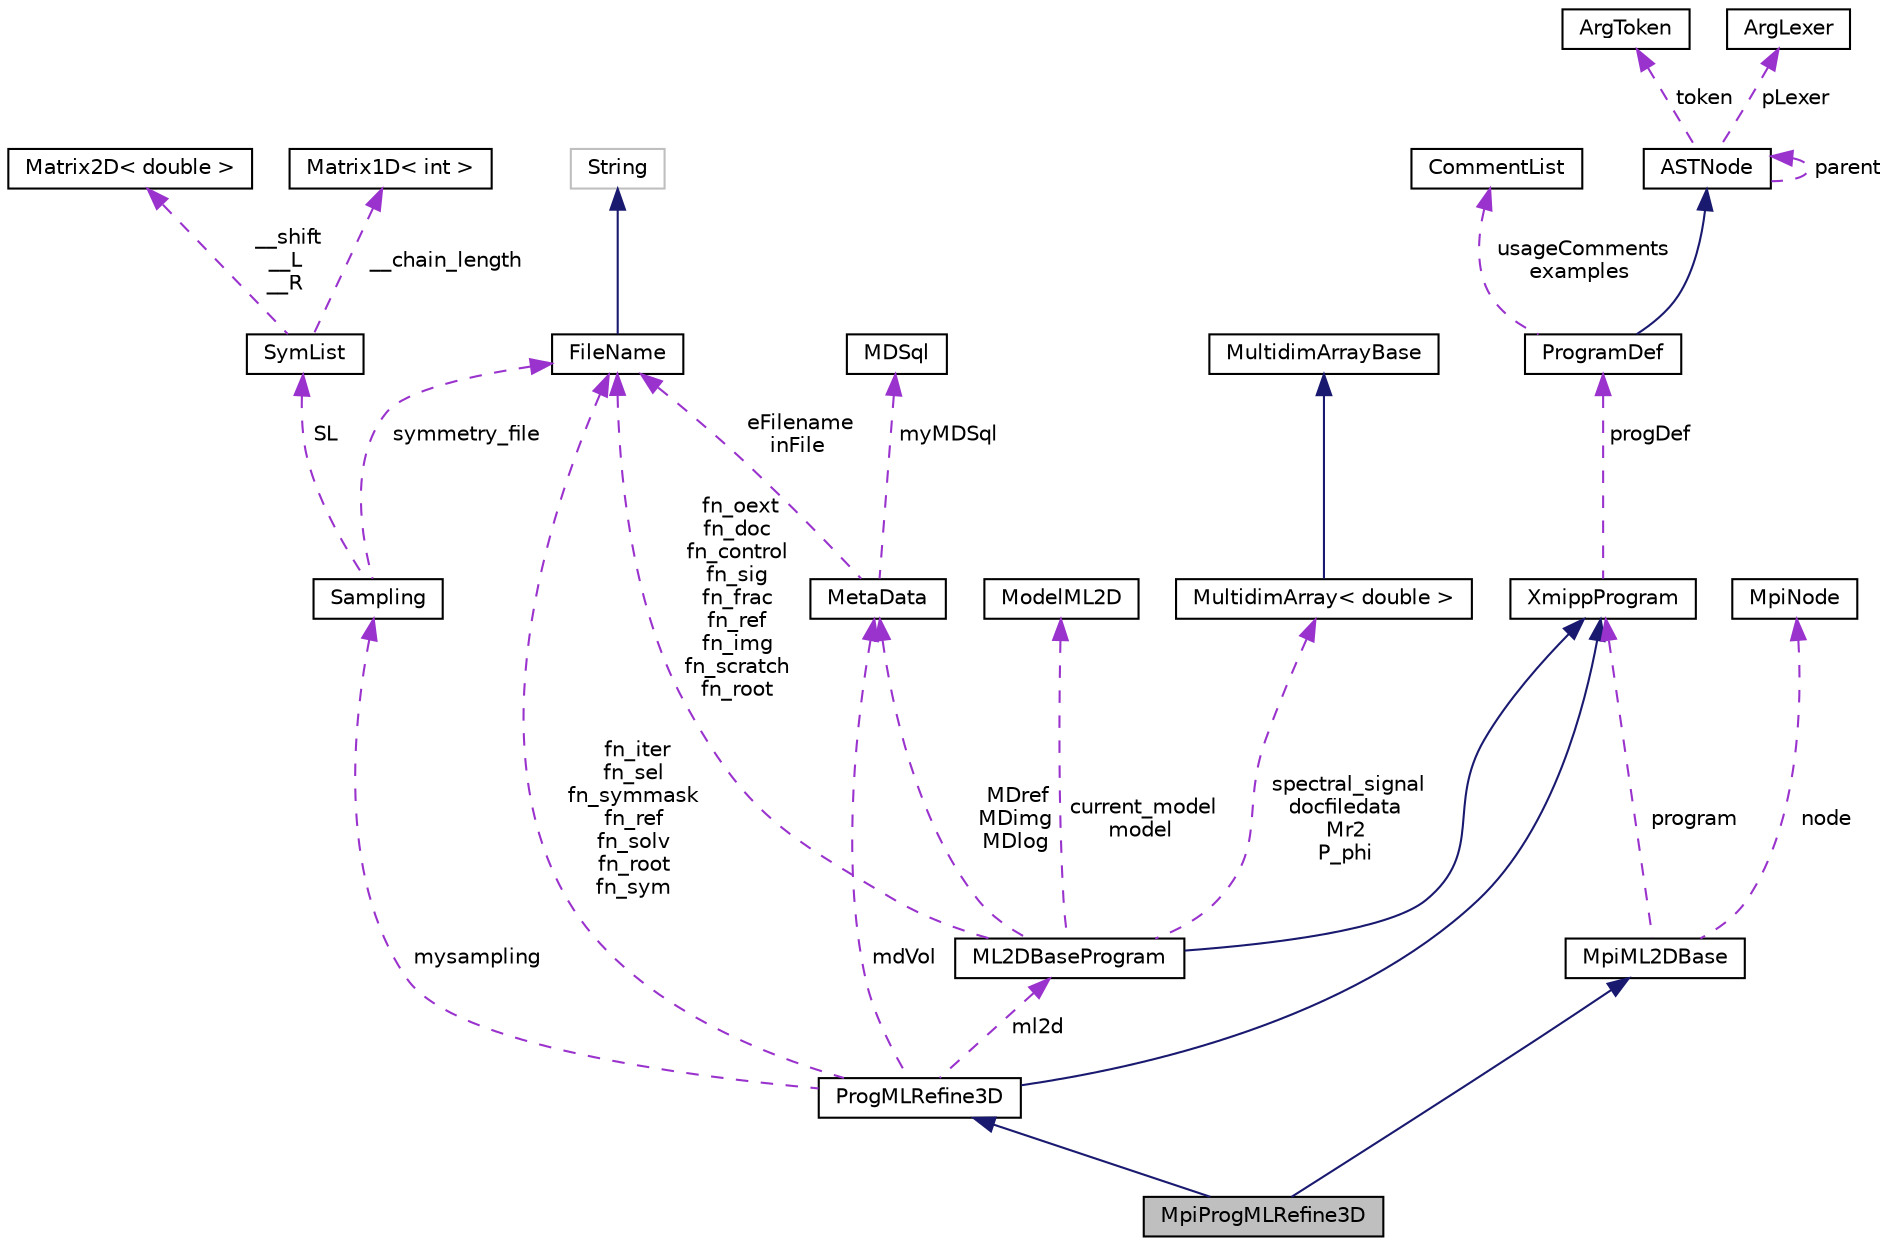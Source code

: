 digraph "MpiProgMLRefine3D"
{
  edge [fontname="Helvetica",fontsize="10",labelfontname="Helvetica",labelfontsize="10"];
  node [fontname="Helvetica",fontsize="10",shape=record];
  Node4 [label="MpiProgMLRefine3D",height=0.2,width=0.4,color="black", fillcolor="grey75", style="filled", fontcolor="black"];
  Node5 -> Node4 [dir="back",color="midnightblue",fontsize="10",style="solid",fontname="Helvetica"];
  Node5 [label="ProgMLRefine3D",height=0.2,width=0.4,color="black", fillcolor="white", style="filled",URL="$classProgMLRefine3D.html"];
  Node6 -> Node5 [dir="back",color="midnightblue",fontsize="10",style="solid",fontname="Helvetica"];
  Node6 [label="XmippProgram",height=0.2,width=0.4,color="black", fillcolor="white", style="filled",URL="$classXmippProgram.html"];
  Node7 -> Node6 [dir="back",color="darkorchid3",fontsize="10",style="dashed",label=" progDef" ,fontname="Helvetica"];
  Node7 [label="ProgramDef",height=0.2,width=0.4,color="black", fillcolor="white", style="filled",URL="$classProgramDef.html"];
  Node8 -> Node7 [dir="back",color="midnightblue",fontsize="10",style="solid",fontname="Helvetica"];
  Node8 [label="ASTNode",height=0.2,width=0.4,color="black", fillcolor="white", style="filled",URL="$classASTNode.html"];
  Node9 -> Node8 [dir="back",color="darkorchid3",fontsize="10",style="dashed",label=" token" ,fontname="Helvetica"];
  Node9 [label="ArgToken",height=0.2,width=0.4,color="black", fillcolor="white", style="filled",URL="$classArgToken.html"];
  Node10 -> Node8 [dir="back",color="darkorchid3",fontsize="10",style="dashed",label=" pLexer" ,fontname="Helvetica"];
  Node10 [label="ArgLexer",height=0.2,width=0.4,color="black", fillcolor="white", style="filled",URL="$classArgLexer.html"];
  Node8 -> Node8 [dir="back",color="darkorchid3",fontsize="10",style="dashed",label=" parent" ,fontname="Helvetica"];
  Node11 -> Node7 [dir="back",color="darkorchid3",fontsize="10",style="dashed",label=" usageComments\nexamples" ,fontname="Helvetica"];
  Node11 [label="CommentList",height=0.2,width=0.4,color="black", fillcolor="white", style="filled",URL="$classCommentList.html"];
  Node12 -> Node5 [dir="back",color="darkorchid3",fontsize="10",style="dashed",label=" mdVol" ,fontname="Helvetica"];
  Node12 [label="MetaData",height=0.2,width=0.4,color="black", fillcolor="white", style="filled",URL="$classMetaData.html"];
  Node13 -> Node12 [dir="back",color="darkorchid3",fontsize="10",style="dashed",label=" myMDSql" ,fontname="Helvetica"];
  Node13 [label="MDSql",height=0.2,width=0.4,color="black", fillcolor="white", style="filled",URL="$classMDSql.html"];
  Node14 -> Node12 [dir="back",color="darkorchid3",fontsize="10",style="dashed",label=" eFilename\ninFile" ,fontname="Helvetica"];
  Node14 [label="FileName",height=0.2,width=0.4,color="black", fillcolor="white", style="filled",URL="$classFileName.html"];
  Node15 -> Node14 [dir="back",color="midnightblue",fontsize="10",style="solid",fontname="Helvetica"];
  Node15 [label="String",height=0.2,width=0.4,color="grey75", fillcolor="white", style="filled"];
  Node16 -> Node5 [dir="back",color="darkorchid3",fontsize="10",style="dashed",label=" ml2d" ,fontname="Helvetica"];
  Node16 [label="ML2DBaseProgram",height=0.2,width=0.4,color="black", fillcolor="white", style="filled",URL="$classML2DBaseProgram.html"];
  Node6 -> Node16 [dir="back",color="midnightblue",fontsize="10",style="solid",fontname="Helvetica"];
  Node12 -> Node16 [dir="back",color="darkorchid3",fontsize="10",style="dashed",label=" MDref\nMDimg\nMDlog" ,fontname="Helvetica"];
  Node17 -> Node16 [dir="back",color="darkorchid3",fontsize="10",style="dashed",label=" current_model\nmodel" ,fontname="Helvetica"];
  Node17 [label="ModelML2D",height=0.2,width=0.4,color="black", fillcolor="white", style="filled",URL="$classModelML2D.html"];
  Node18 -> Node16 [dir="back",color="darkorchid3",fontsize="10",style="dashed",label=" spectral_signal\ndocfiledata\nMr2\nP_phi" ,fontname="Helvetica"];
  Node18 [label="MultidimArray\< double \>",height=0.2,width=0.4,color="black", fillcolor="white", style="filled",URL="$classMultidimArray.html"];
  Node19 -> Node18 [dir="back",color="midnightblue",fontsize="10",style="solid",fontname="Helvetica"];
  Node19 [label="MultidimArrayBase",height=0.2,width=0.4,color="black", fillcolor="white", style="filled",URL="$classMultidimArrayBase.html"];
  Node14 -> Node16 [dir="back",color="darkorchid3",fontsize="10",style="dashed",label=" fn_oext\nfn_doc\nfn_control\nfn_sig\nfn_frac\nfn_ref\nfn_img\nfn_scratch\nfn_root" ,fontname="Helvetica"];
  Node20 -> Node5 [dir="back",color="darkorchid3",fontsize="10",style="dashed",label=" mysampling" ,fontname="Helvetica"];
  Node20 [label="Sampling",height=0.2,width=0.4,color="black", fillcolor="white", style="filled",URL="$classSampling.html"];
  Node21 -> Node20 [dir="back",color="darkorchid3",fontsize="10",style="dashed",label=" SL" ,fontname="Helvetica"];
  Node21 [label="SymList",height=0.2,width=0.4,color="black", fillcolor="white", style="filled",URL="$classSymList.html"];
  Node22 -> Node21 [dir="back",color="darkorchid3",fontsize="10",style="dashed",label=" __shift\n__L\n__R" ,fontname="Helvetica"];
  Node22 [label="Matrix2D\< double \>",height=0.2,width=0.4,color="black", fillcolor="white", style="filled",URL="$classMatrix2D.html"];
  Node23 -> Node21 [dir="back",color="darkorchid3",fontsize="10",style="dashed",label=" __chain_length" ,fontname="Helvetica"];
  Node23 [label="Matrix1D\< int \>",height=0.2,width=0.4,color="black", fillcolor="white", style="filled",URL="$classMatrix1D.html"];
  Node14 -> Node20 [dir="back",color="darkorchid3",fontsize="10",style="dashed",label=" symmetry_file" ,fontname="Helvetica"];
  Node14 -> Node5 [dir="back",color="darkorchid3",fontsize="10",style="dashed",label=" fn_iter\nfn_sel\nfn_symmask\nfn_ref\nfn_solv\nfn_root\nfn_sym" ,fontname="Helvetica"];
  Node24 -> Node4 [dir="back",color="midnightblue",fontsize="10",style="solid",fontname="Helvetica"];
  Node24 [label="MpiML2DBase",height=0.2,width=0.4,color="black", fillcolor="white", style="filled",URL="$classMpiML2DBase.html"];
  Node25 -> Node24 [dir="back",color="darkorchid3",fontsize="10",style="dashed",label=" node" ,fontname="Helvetica"];
  Node25 [label="MpiNode",height=0.2,width=0.4,color="black", fillcolor="white", style="filled",URL="$classMpiNode.html"];
  Node6 -> Node24 [dir="back",color="darkorchid3",fontsize="10",style="dashed",label=" program" ,fontname="Helvetica"];
}
